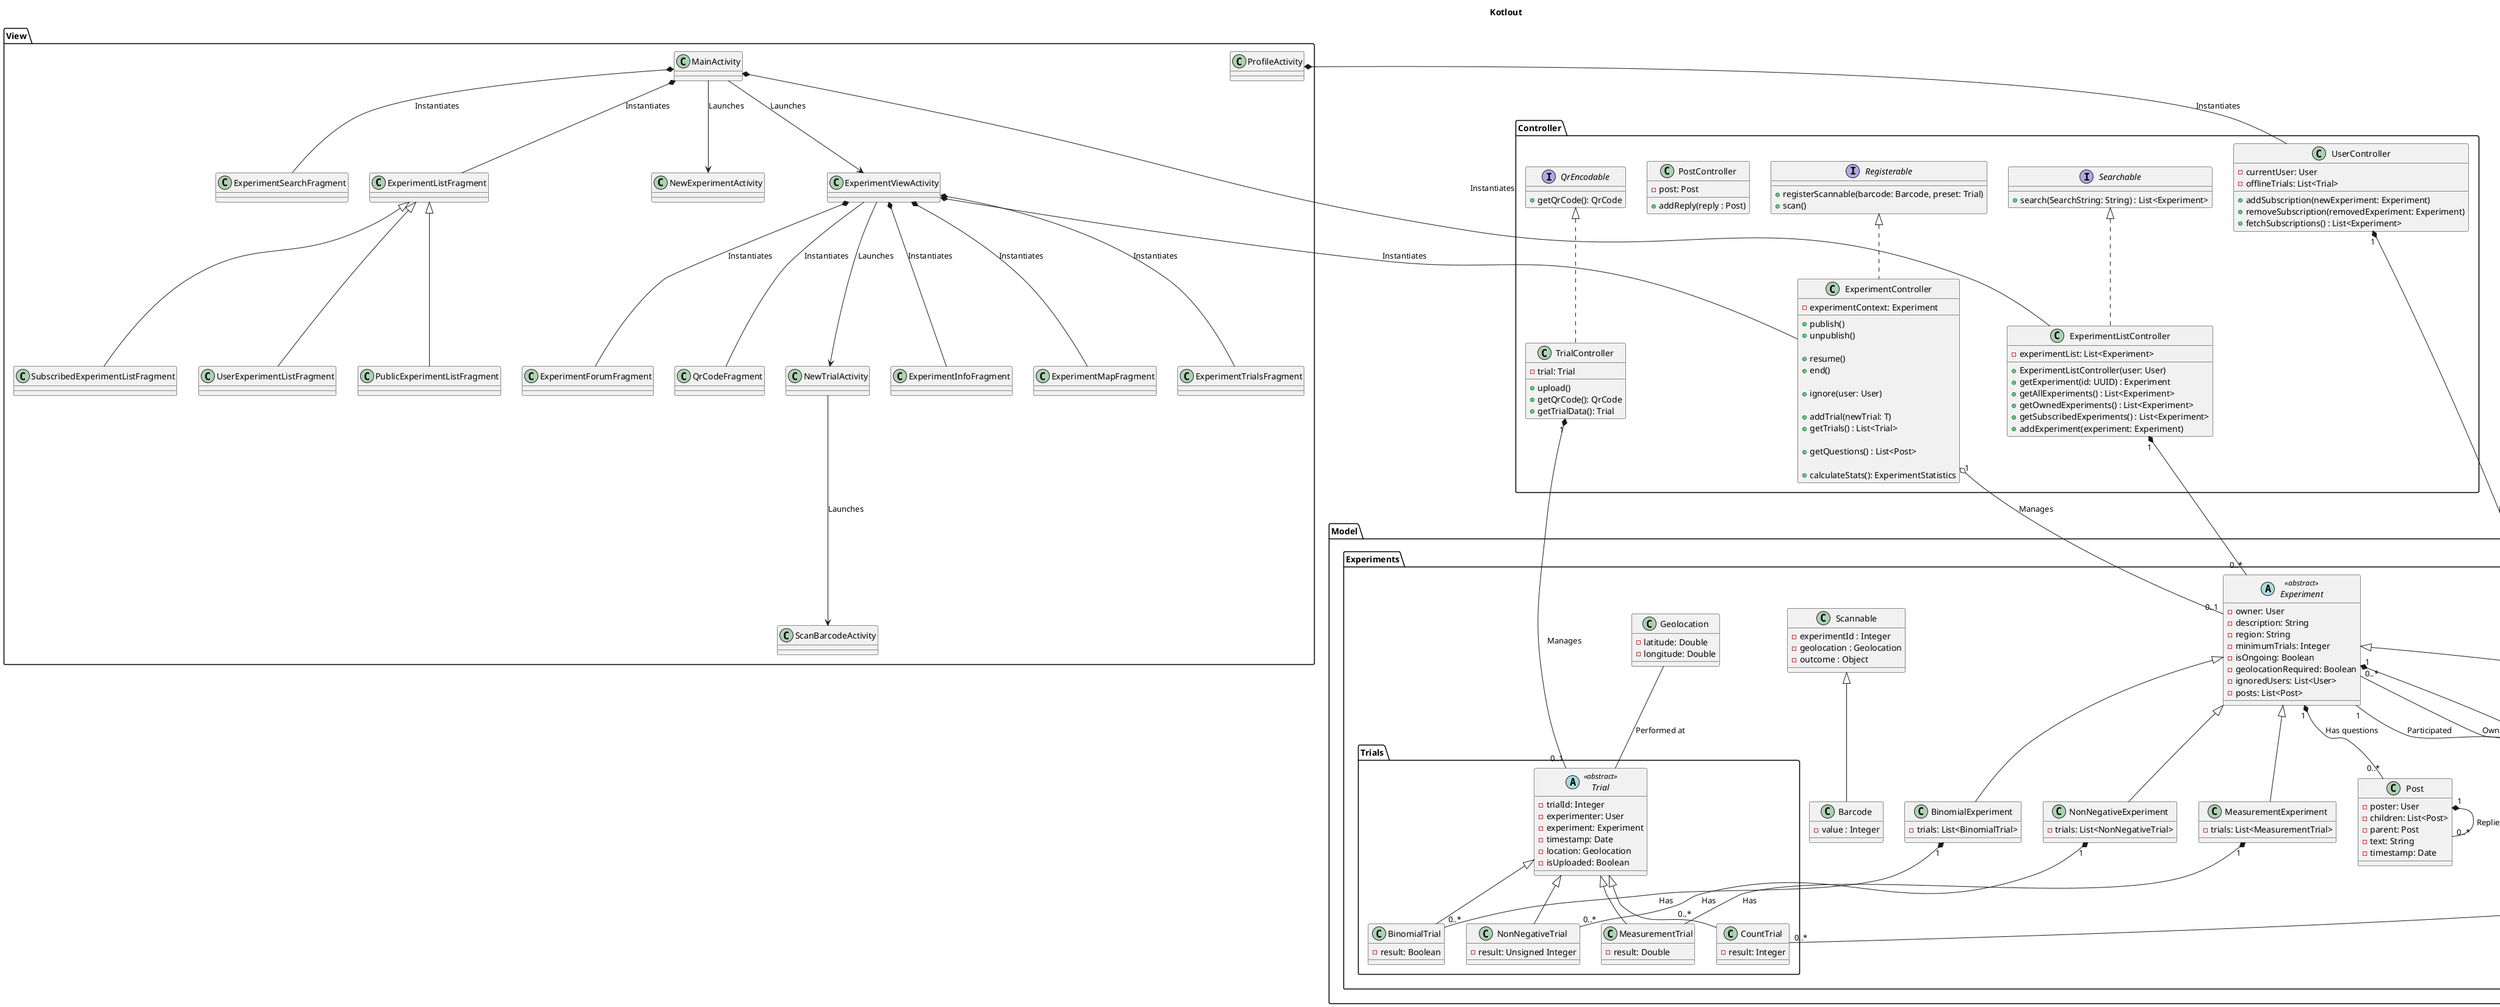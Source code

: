 ' Comments up here like who worked on it?
@startuml Kotlout
Title: Kotlout
' skinparam linetype ortho

package Controller {
    interface Searchable {
        + search(SearchString: String) : List<Experiment>
    }

    class ExperimentListController implements Searchable {
        - experimentList: List<Experiment>
        + ExperimentListController(user: User)
        + getExperiment(id: UUID) : Experiment
        + getAllExperiments() : List<Experiment>
        + getOwnedExperiments() : List<Experiment>
        + getSubscribedExperiments() : List<Experiment>
        + addExperiment(experiment: Experiment)
    }

    class ExperimentController implements Registerable {
        - experimentContext: Experiment

        + publish()
        + unpublish()

        + resume()
        + end()

        + ignore(user: User)

        + addTrial(newTrial: T)
        + getTrials() : List<Trial>

        + getQuestions() : List<Post>

        + calculateStats(): ExperimentStatistics
    }

    class TrialController implements QrEncodable {
        - trial: Trial
        + upload()
        + getQrCode(): QrCode
        + getTrialData(): Trial
    }

    class PostController {
        - post: Post
        + addReply(reply : Post)
    }

    class UserController {
        - currentUser: User
        - offlineTrials: List<Trial>
        + addSubscription(newExperiment: Experiment)
        + removeSubscription(removedExperiment: Experiment)
        + fetchSubscriptions() : List<Experiment>
    }

    interface QrEncodable {
        + getQrCode(): QrCode
    }


    interface Registerable {
        + registerScannable(barcode: Barcode, preset: Trial)
        + scan()
    }

}

package Model {
    package Experiments {
        class Geolocation {
            - latitude: Double
            - longitude: Double
        }

        class ExperimentStatistics {
            - mean: Double
            - standardDeviation: Double
            - quartiles: Double[3]
            + histogramValues : Map<Integer, Double>
            + timePlot: List<Pair<Date, Number>>
        }

        abstract class Experiment <<abstract>> {
            - owner: User
            - description: String
            - region: String
            - minimumTrials: Integer
            - isOngoing: Boolean
            - geolocationRequired: Boolean
            - ignoredUsers: List<User>
            - posts: List<Post>
        }

        class Scannable {
            - experimentId : Integer
            - geolocation : Geolocation
            - outcome : Object
        }

        class Barcode extends Scannable {
            - value : Integer
        }

        class CountExperiment extends Experiment {
            - trials: List<CountTrial>
        }

        class BinomialExperiment extends Experiment {
            - trials: List<BinomialTrial>
        }

        class NonNegativeExperiment extends Experiment {
            - trials: List<NonNegativeTrial>
        }

        class MeasurementExperiment extends Experiment {
            - trials: List<MeasurementTrial>
        }

        class Post {
            - poster: User
            - children: List<Post>
            - parent: Post
            - text: String
            - timestamp: Date
        }

        class User {
            - uuid: UUID
            - email: String
            - phoneNumber: String
            - subscriptions: List<Experiment>
        }

        package Trials {
            abstract class Trial <<abstract>> {
                - trialId: Integer
                - experimenter: User
                - experiment: Experiment
                - timestamp: Date
                - location: Geolocation
                - isUploaded: Boolean
            }

            class CountTrial extends Trial {
                'Weird, TODO: What actually is a CountExperiment
                - result: Integer
            }

            class BinomialTrial extends Trial {
                - result: Boolean
            }

            class NonNegativeTrial extends Trial {
                - result: Unsigned Integer
            }

            class MeasurementTrial extends Trial {
                - result: Double
            }
        }
    }
}

package View {
    class MainActivity {

    }

    class ExperimentSearchFragment {

    }

    class SubscribedExperimentListFragment extends ExperimentListFragment{

    }

    class UserExperimentListFragment extends ExperimentListFragment{

    }

    class PublicExperimentListFragment extends ExperimentListFragment{

    }

    class ProfileActivity {

    }

    class NewExperimentActivity {

    }

    class ExperimentViewActivity {

    }

    class ExperimentInfoFragment {

    }

    class ExperimentMapFragment {

    }

    class ExperimentTrialsFragment {

    }

    class ExperimentForumFragment {

    }

    class QrCodeFragment {

    }

    class NewTrialActivity {

    }

    class ScanBarcodeActivity {

    }
}

ExperimentListController "1" *-- "0..*" Experiment
ExperimentController "1" o-- "0..1" Experiment : Manages
TrialController "1" *-- "0..1" Trial : Manages
UserController "1" *-- "0..1" User : Manages


Geolocation -- Trial : Performed at
Experiment "1" *-- "0..*" Post : Has questions
BinomialExperiment "1" *-- "0..*" BinomialTrial : Has
NonNegativeExperiment "1" *-- "0..*" NonNegativeTrial : Has
CountExperiment "1" *-- "0..*" CountTrial : Has
MeasurementExperiment "1" *-- "0..*" MeasurementTrial : Has

Experiment "1" *-- "1" ExperimentStatistics : Calculates
User "0..1" o-- "0..*" Experiment: Owns
Experiment "1" -- "0..*" User: Participated
Post "1" *-- "0..*" Post: Replies


MainActivity *-- ExperimentListController : Instantiates
MainActivity *-- ExperimentListFragment : Instantiates
MainActivity *-- ExperimentSearchFragment : Instantiates
MainActivity --> NewExperimentActivity : Launches
MainActivity --> ExperimentViewActivity : Launches

ExperimentViewActivity *-- ExperimentController : Instantiates
ExperimentViewActivity *-- ExperimentMapFragment : Instantiates
ExperimentViewActivity *-- ExperimentInfoFragment : Instantiates
ExperimentViewActivity *-- ExperimentForumFragment : Instantiates
ExperimentViewActivity *-- ExperimentTrialsFragment : Instantiates

ProfileActivity *-- UserController : Instantiates

ExperimentViewActivity --> NewTrialActivity : Launches
ExperimentViewActivity -- QrCodeFragment : Instantiates

NewTrialActivity --> ScanBarcodeActivity : Launches

' User "*" *-- "0" ExperimentStatistics : Text

@enduml
